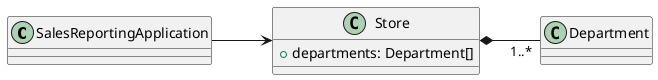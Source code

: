 @startuml step1
left to right direction

class SalesReportingApplication
class Store{
    + departments: Department[]
}
class Department

Store *-- "1..*" Department
SalesReportingApplication --> Store

@enduml